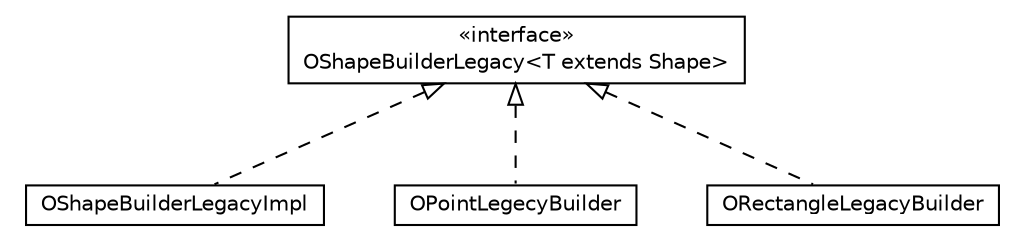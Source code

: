 #!/usr/local/bin/dot
#
# Class diagram 
# Generated by UMLGraph version R5_6-24-gf6e263 (http://www.umlgraph.org/)
#

digraph G {
	edge [fontname="Helvetica",fontsize=10,labelfontname="Helvetica",labelfontsize=10];
	node [fontname="Helvetica",fontsize=10,shape=plaintext];
	nodesep=0.25;
	ranksep=0.5;
	// com.orientechnologies.spatial.shape.legacy.OShapeBuilderLegacyImpl
	c756110 [label=<<table title="com.orientechnologies.spatial.shape.legacy.OShapeBuilderLegacyImpl" border="0" cellborder="1" cellspacing="0" cellpadding="2" port="p" href="./OShapeBuilderLegacyImpl.html">
		<tr><td><table border="0" cellspacing="0" cellpadding="1">
<tr><td align="center" balign="center"> OShapeBuilderLegacyImpl </td></tr>
		</table></td></tr>
		</table>>, URL="./OShapeBuilderLegacyImpl.html", fontname="Helvetica", fontcolor="black", fontsize=10.0];
	// com.orientechnologies.spatial.shape.legacy.OPointLegecyBuilder
	c756111 [label=<<table title="com.orientechnologies.spatial.shape.legacy.OPointLegecyBuilder" border="0" cellborder="1" cellspacing="0" cellpadding="2" port="p" href="./OPointLegecyBuilder.html">
		<tr><td><table border="0" cellspacing="0" cellpadding="1">
<tr><td align="center" balign="center"> OPointLegecyBuilder </td></tr>
		</table></td></tr>
		</table>>, URL="./OPointLegecyBuilder.html", fontname="Helvetica", fontcolor="black", fontsize=10.0];
	// com.orientechnologies.spatial.shape.legacy.OShapeBuilderLegacy<T extends org.locationtech.spatial4j.shape.Shape>
	c756112 [label=<<table title="com.orientechnologies.spatial.shape.legacy.OShapeBuilderLegacy" border="0" cellborder="1" cellspacing="0" cellpadding="2" port="p" href="./OShapeBuilderLegacy.html">
		<tr><td><table border="0" cellspacing="0" cellpadding="1">
<tr><td align="center" balign="center"> &#171;interface&#187; </td></tr>
<tr><td align="center" balign="center"> OShapeBuilderLegacy&lt;T extends Shape&gt; </td></tr>
		</table></td></tr>
		</table>>, URL="./OShapeBuilderLegacy.html", fontname="Helvetica", fontcolor="black", fontsize=10.0];
	// com.orientechnologies.spatial.shape.legacy.ORectangleLegacyBuilder
	c756113 [label=<<table title="com.orientechnologies.spatial.shape.legacy.ORectangleLegacyBuilder" border="0" cellborder="1" cellspacing="0" cellpadding="2" port="p" href="./ORectangleLegacyBuilder.html">
		<tr><td><table border="0" cellspacing="0" cellpadding="1">
<tr><td align="center" balign="center"> ORectangleLegacyBuilder </td></tr>
		</table></td></tr>
		</table>>, URL="./ORectangleLegacyBuilder.html", fontname="Helvetica", fontcolor="black", fontsize=10.0];
	//com.orientechnologies.spatial.shape.legacy.OShapeBuilderLegacyImpl implements com.orientechnologies.spatial.shape.legacy.OShapeBuilderLegacy<T extends org.locationtech.spatial4j.shape.Shape>
	c756112:p -> c756110:p [dir=back,arrowtail=empty,style=dashed];
	//com.orientechnologies.spatial.shape.legacy.OPointLegecyBuilder implements com.orientechnologies.spatial.shape.legacy.OShapeBuilderLegacy<T extends org.locationtech.spatial4j.shape.Shape>
	c756112:p -> c756111:p [dir=back,arrowtail=empty,style=dashed];
	//com.orientechnologies.spatial.shape.legacy.ORectangleLegacyBuilder implements com.orientechnologies.spatial.shape.legacy.OShapeBuilderLegacy<T extends org.locationtech.spatial4j.shape.Shape>
	c756112:p -> c756113:p [dir=back,arrowtail=empty,style=dashed];
}

